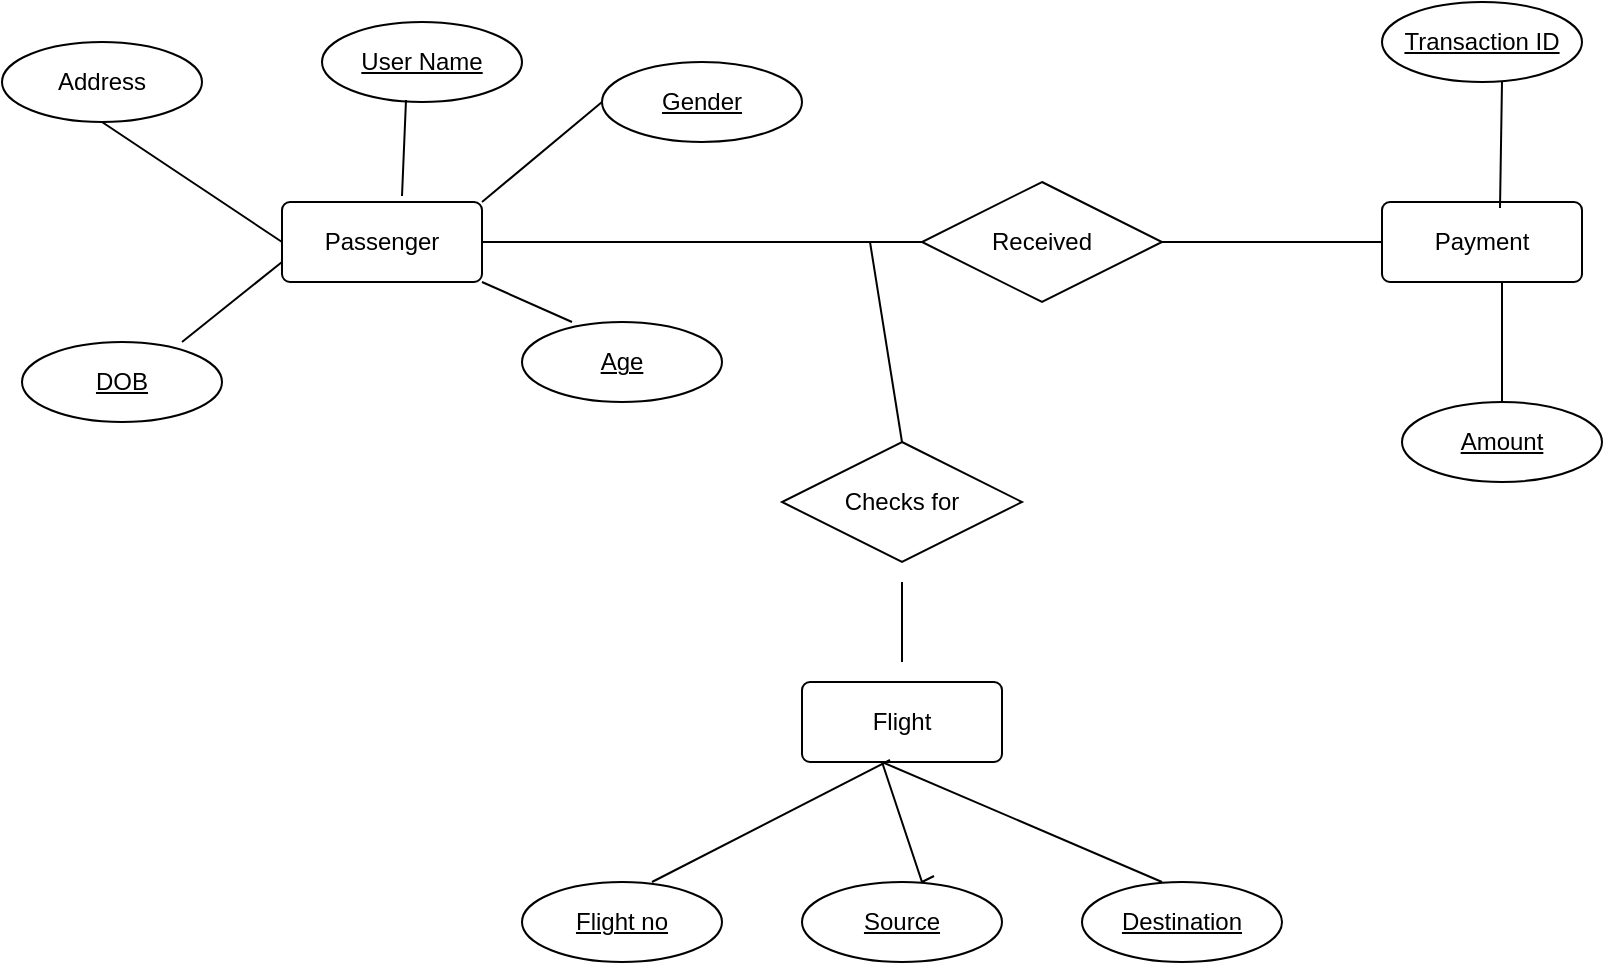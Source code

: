 <mxfile version="27.1.5">
  <diagram name="Page-1" id="M8ph4g795yduoCmO1MPi">
    <mxGraphModel dx="1699" dy="1642" grid="1" gridSize="10" guides="1" tooltips="1" connect="1" arrows="1" fold="1" page="1" pageScale="1" pageWidth="827" pageHeight="1169" math="0" shadow="0">
      <root>
        <mxCell id="0" />
        <mxCell id="1" parent="0" />
        <mxCell id="12k7DQljcKBjRzbqHBUh-2" value="Address" style="ellipse;whiteSpace=wrap;html=1;align=center;" vertex="1" parent="1">
          <mxGeometry x="-20" y="-60" width="100" height="40" as="geometry" />
        </mxCell>
        <mxCell id="12k7DQljcKBjRzbqHBUh-3" value="Gender" style="ellipse;whiteSpace=wrap;html=1;align=center;fontStyle=4;" vertex="1" parent="1">
          <mxGeometry x="280" y="-50" width="100" height="40" as="geometry" />
        </mxCell>
        <mxCell id="12k7DQljcKBjRzbqHBUh-4" value="User Name" style="ellipse;whiteSpace=wrap;html=1;align=center;fontStyle=4;" vertex="1" parent="1">
          <mxGeometry x="140" y="-70" width="100" height="40" as="geometry" />
        </mxCell>
        <mxCell id="12k7DQljcKBjRzbqHBUh-5" value="Age" style="ellipse;whiteSpace=wrap;html=1;align=center;fontStyle=4;" vertex="1" parent="1">
          <mxGeometry x="240" y="80" width="100" height="40" as="geometry" />
        </mxCell>
        <mxCell id="12k7DQljcKBjRzbqHBUh-6" value="DOB" style="ellipse;whiteSpace=wrap;html=1;align=center;fontStyle=4;" vertex="1" parent="1">
          <mxGeometry x="-10" y="90" width="100" height="40" as="geometry" />
        </mxCell>
        <mxCell id="12k7DQljcKBjRzbqHBUh-7" value="Passenger" style="rounded=1;arcSize=10;whiteSpace=wrap;html=1;align=center;" vertex="1" parent="1">
          <mxGeometry x="120" y="20" width="100" height="40" as="geometry" />
        </mxCell>
        <mxCell id="12k7DQljcKBjRzbqHBUh-12" value="Received" style="shape=rhombus;perimeter=rhombusPerimeter;whiteSpace=wrap;html=1;align=center;" vertex="1" parent="1">
          <mxGeometry x="440" y="10" width="120" height="60" as="geometry" />
        </mxCell>
        <mxCell id="12k7DQljcKBjRzbqHBUh-13" value="Payment" style="rounded=1;arcSize=10;whiteSpace=wrap;html=1;align=center;" vertex="1" parent="1">
          <mxGeometry x="670" y="20" width="100" height="40" as="geometry" />
        </mxCell>
        <mxCell id="12k7DQljcKBjRzbqHBUh-14" value="Transaction ID" style="ellipse;whiteSpace=wrap;html=1;align=center;fontStyle=4;" vertex="1" parent="1">
          <mxGeometry x="670" y="-80" width="100" height="40" as="geometry" />
        </mxCell>
        <mxCell id="12k7DQljcKBjRzbqHBUh-15" value="Amount" style="ellipse;whiteSpace=wrap;html=1;align=center;fontStyle=4;" vertex="1" parent="1">
          <mxGeometry x="680" y="120" width="100" height="40" as="geometry" />
        </mxCell>
        <mxCell id="12k7DQljcKBjRzbqHBUh-16" value="Flight" style="rounded=1;arcSize=10;whiteSpace=wrap;html=1;align=center;" vertex="1" parent="1">
          <mxGeometry x="380" y="260" width="100" height="40" as="geometry" />
        </mxCell>
        <mxCell id="12k7DQljcKBjRzbqHBUh-17" value="Source" style="ellipse;whiteSpace=wrap;html=1;align=center;fontStyle=4;" vertex="1" parent="1">
          <mxGeometry x="380" y="360" width="100" height="40" as="geometry" />
        </mxCell>
        <mxCell id="12k7DQljcKBjRzbqHBUh-18" value="Flight no" style="ellipse;whiteSpace=wrap;html=1;align=center;fontStyle=4;" vertex="1" parent="1">
          <mxGeometry x="240" y="360" width="100" height="40" as="geometry" />
        </mxCell>
        <mxCell id="12k7DQljcKBjRzbqHBUh-19" value="Destination" style="ellipse;whiteSpace=wrap;html=1;align=center;fontStyle=4;" vertex="1" parent="1">
          <mxGeometry x="520" y="360" width="100" height="40" as="geometry" />
        </mxCell>
        <mxCell id="12k7DQljcKBjRzbqHBUh-35" value="" style="endArrow=none;html=1;rounded=0;entryX=0.5;entryY=1;entryDx=0;entryDy=0;exitX=0;exitY=0.5;exitDx=0;exitDy=0;" edge="1" parent="1" source="12k7DQljcKBjRzbqHBUh-7" target="12k7DQljcKBjRzbqHBUh-2">
          <mxGeometry width="50" height="50" relative="1" as="geometry">
            <mxPoint x="30" y="90" as="sourcePoint" />
            <mxPoint x="80" y="40" as="targetPoint" />
          </mxGeometry>
        </mxCell>
        <mxCell id="12k7DQljcKBjRzbqHBUh-36" value="" style="endArrow=none;html=1;rounded=0;" edge="1" parent="1">
          <mxGeometry width="50" height="50" relative="1" as="geometry">
            <mxPoint x="70" y="90" as="sourcePoint" />
            <mxPoint x="120" y="50" as="targetPoint" />
          </mxGeometry>
        </mxCell>
        <mxCell id="12k7DQljcKBjRzbqHBUh-38" value="" style="endArrow=none;html=1;rounded=0;entryX=1;entryY=1;entryDx=0;entryDy=0;" edge="1" parent="1" target="12k7DQljcKBjRzbqHBUh-7">
          <mxGeometry width="50" height="50" relative="1" as="geometry">
            <mxPoint x="265" y="80" as="sourcePoint" />
            <mxPoint x="315" y="30" as="targetPoint" />
          </mxGeometry>
        </mxCell>
        <mxCell id="12k7DQljcKBjRzbqHBUh-39" value="" style="endArrow=none;html=1;rounded=0;entryX=0;entryY=0.5;entryDx=0;entryDy=0;" edge="1" parent="1" target="12k7DQljcKBjRzbqHBUh-3">
          <mxGeometry width="50" height="50" relative="1" as="geometry">
            <mxPoint x="220" y="20" as="sourcePoint" />
            <mxPoint x="270" y="-30" as="targetPoint" />
          </mxGeometry>
        </mxCell>
        <mxCell id="12k7DQljcKBjRzbqHBUh-41" value="" style="endArrow=none;html=1;rounded=0;entryX=0.42;entryY=0.975;entryDx=0;entryDy=0;entryPerimeter=0;exitX=0.6;exitY=-0.075;exitDx=0;exitDy=0;exitPerimeter=0;" edge="1" parent="1" source="12k7DQljcKBjRzbqHBUh-7" target="12k7DQljcKBjRzbqHBUh-4">
          <mxGeometry width="50" height="50" relative="1" as="geometry">
            <mxPoint x="180" y="10" as="sourcePoint" />
            <mxPoint x="220" y="-30" as="targetPoint" />
          </mxGeometry>
        </mxCell>
        <mxCell id="12k7DQljcKBjRzbqHBUh-42" value="" style="endArrow=none;html=1;rounded=0;entryX=0;entryY=0.5;entryDx=0;entryDy=0;" edge="1" parent="1" source="12k7DQljcKBjRzbqHBUh-7" target="12k7DQljcKBjRzbqHBUh-12">
          <mxGeometry width="50" height="50" relative="1" as="geometry">
            <mxPoint x="280" y="55" as="sourcePoint" />
            <mxPoint x="330" y="5" as="targetPoint" />
          </mxGeometry>
        </mxCell>
        <mxCell id="12k7DQljcKBjRzbqHBUh-44" value="" style="endArrow=none;html=1;rounded=0;entryX=0;entryY=0.5;entryDx=0;entryDy=0;exitX=1;exitY=0.5;exitDx=0;exitDy=0;" edge="1" parent="1" source="12k7DQljcKBjRzbqHBUh-12" target="12k7DQljcKBjRzbqHBUh-13">
          <mxGeometry width="50" height="50" relative="1" as="geometry">
            <mxPoint x="590" y="90" as="sourcePoint" />
            <mxPoint x="640" y="40" as="targetPoint" />
          </mxGeometry>
        </mxCell>
        <mxCell id="12k7DQljcKBjRzbqHBUh-46" value="" style="endArrow=none;html=1;rounded=0;exitX=0.59;exitY=0.075;exitDx=0;exitDy=0;exitPerimeter=0;" edge="1" parent="1" source="12k7DQljcKBjRzbqHBUh-13">
          <mxGeometry width="50" height="50" relative="1" as="geometry">
            <mxPoint x="730" y="10" as="sourcePoint" />
            <mxPoint x="730" y="-40" as="targetPoint" />
          </mxGeometry>
        </mxCell>
        <mxCell id="12k7DQljcKBjRzbqHBUh-50" value="" style="endArrow=none;html=1;rounded=0;exitX=0.5;exitY=0;exitDx=0;exitDy=0;" edge="1" parent="1" source="12k7DQljcKBjRzbqHBUh-15">
          <mxGeometry width="50" height="50" relative="1" as="geometry">
            <mxPoint x="680" y="110" as="sourcePoint" />
            <mxPoint x="730" y="60" as="targetPoint" />
          </mxGeometry>
        </mxCell>
        <mxCell id="12k7DQljcKBjRzbqHBUh-55" value="Checks for" style="shape=rhombus;perimeter=rhombusPerimeter;whiteSpace=wrap;html=1;align=center;" vertex="1" parent="1">
          <mxGeometry x="370" y="140" width="120" height="60" as="geometry" />
        </mxCell>
        <mxCell id="12k7DQljcKBjRzbqHBUh-56" value="" style="endArrow=none;html=1;rounded=0;" edge="1" parent="1">
          <mxGeometry width="50" height="50" relative="1" as="geometry">
            <mxPoint x="430" y="250" as="sourcePoint" />
            <mxPoint x="430" y="210" as="targetPoint" />
          </mxGeometry>
        </mxCell>
        <mxCell id="12k7DQljcKBjRzbqHBUh-58" value="" style="endArrow=none;html=1;rounded=0;exitX=0.5;exitY=0;exitDx=0;exitDy=0;" edge="1" parent="1" source="12k7DQljcKBjRzbqHBUh-55">
          <mxGeometry width="50" height="50" relative="1" as="geometry">
            <mxPoint x="430" y="130" as="sourcePoint" />
            <mxPoint x="414" y="40" as="targetPoint" />
          </mxGeometry>
        </mxCell>
        <mxCell id="12k7DQljcKBjRzbqHBUh-59" value="" style="endArrow=none;html=1;rounded=0;entryX=0.44;entryY=0.975;entryDx=0;entryDy=0;entryPerimeter=0;" edge="1" parent="1" target="12k7DQljcKBjRzbqHBUh-16">
          <mxGeometry width="50" height="50" relative="1" as="geometry">
            <mxPoint x="305" y="360" as="sourcePoint" />
            <mxPoint x="355" y="310" as="targetPoint" />
          </mxGeometry>
        </mxCell>
        <mxCell id="12k7DQljcKBjRzbqHBUh-60" value="" style="endArrow=none;html=1;rounded=0;exitX=0.66;exitY=-0.075;exitDx=0;exitDy=0;exitPerimeter=0;" edge="1" parent="1" source="12k7DQljcKBjRzbqHBUh-17">
          <mxGeometry width="50" height="50" relative="1" as="geometry">
            <mxPoint x="430" y="370" as="sourcePoint" />
            <mxPoint x="420" y="300" as="targetPoint" />
            <Array as="points">
              <mxPoint x="440" y="360" />
            </Array>
          </mxGeometry>
        </mxCell>
        <mxCell id="12k7DQljcKBjRzbqHBUh-61" value="" style="endArrow=none;html=1;rounded=0;" edge="1" parent="1">
          <mxGeometry width="50" height="50" relative="1" as="geometry">
            <mxPoint x="560" y="360" as="sourcePoint" />
            <mxPoint x="420" y="300" as="targetPoint" />
          </mxGeometry>
        </mxCell>
      </root>
    </mxGraphModel>
  </diagram>
</mxfile>
